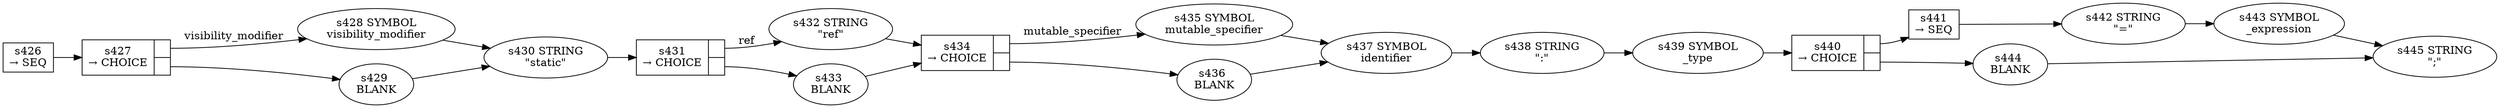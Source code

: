 
  digraph static_item {
  
    rankdir=LR;
  
    s426 [label="s426\n&rarr; SEQ", shape=record, fixedsize=false, peripheries=1];
  s427 [label="{s427\n&rarr; CHOICE|{<p0>|<p1>}}", shape=record, fixedsize=false, peripheries=1];
  s428 [label="s428 SYMBOL\nvisibility_modifier" href="rust-grammar.json.visibility_modifier.dot.svg"];
  s427:p0 -> s428 [label="visibility_modifier"];
  s429 [label="s429 \nBLANK"];
  s427:p1 -> s429 [label=""];
  s426 -> s427 [];
  s430 [label="s430 STRING\n\"static\""];
  s428 -> s430 [];
  s429 -> s430 [];
  s431 [label="{s431\n&rarr; CHOICE|{<p0>|<p1>}}", shape=record, fixedsize=false, peripheries=1];
  s432 [label="s432 STRING\n\"ref\""];
  s431:p0 -> s432 [label="ref"];
  s433 [label="s433 \nBLANK"];
  s431:p1 -> s433 [label=""];
  s430 -> s431 [];
  s434 [label="{s434\n&rarr; CHOICE|{<p0>|<p1>}}", shape=record, fixedsize=false, peripheries=1];
  s435 [label="s435 SYMBOL\nmutable_specifier" href="rust-grammar.json.mutable_specifier.dot.svg"];
  s434:p0 -> s435 [label="mutable_specifier"];
  s436 [label="s436 \nBLANK"];
  s434:p1 -> s436 [label=""];
  s432 -> s434 [];
  s433 -> s434 [];
  s437 [label="s437 SYMBOL\nidentifier" href="rust-grammar.json.identifier.dot.svg"];
  s435 -> s437 [];
  s436 -> s437 [];
  s438 [label="s438 STRING\n\":\""];
  s437 -> s438 [];
  s439 [label="s439 SYMBOL\n_type" href="rust-grammar.json._type.dot.svg"];
  s438 -> s439 [];
  s440 [label="{s440\n&rarr; CHOICE|{<p0>|<p1>}}", shape=record, fixedsize=false, peripheries=1];
  s441 [label="s441\n&rarr; SEQ", shape=record, fixedsize=false, peripheries=1];
  s442 [label="s442 STRING\n\"=\""];
  s441 -> s442 [];
  s443 [label="s443 SYMBOL\n_expression" href="rust-grammar.json._expression.dot.svg"];
  s442 -> s443 [];
  s440:p0 -> s441 [label=""];
  s444 [label="s444 \nBLANK"];
  s440:p1 -> s444 [label=""];
  s439 -> s440 [];
  s445 [label="s445 STRING\n\";\""];
  s443 -> s445 [];
  s444 -> s445 [];
  
  }
  